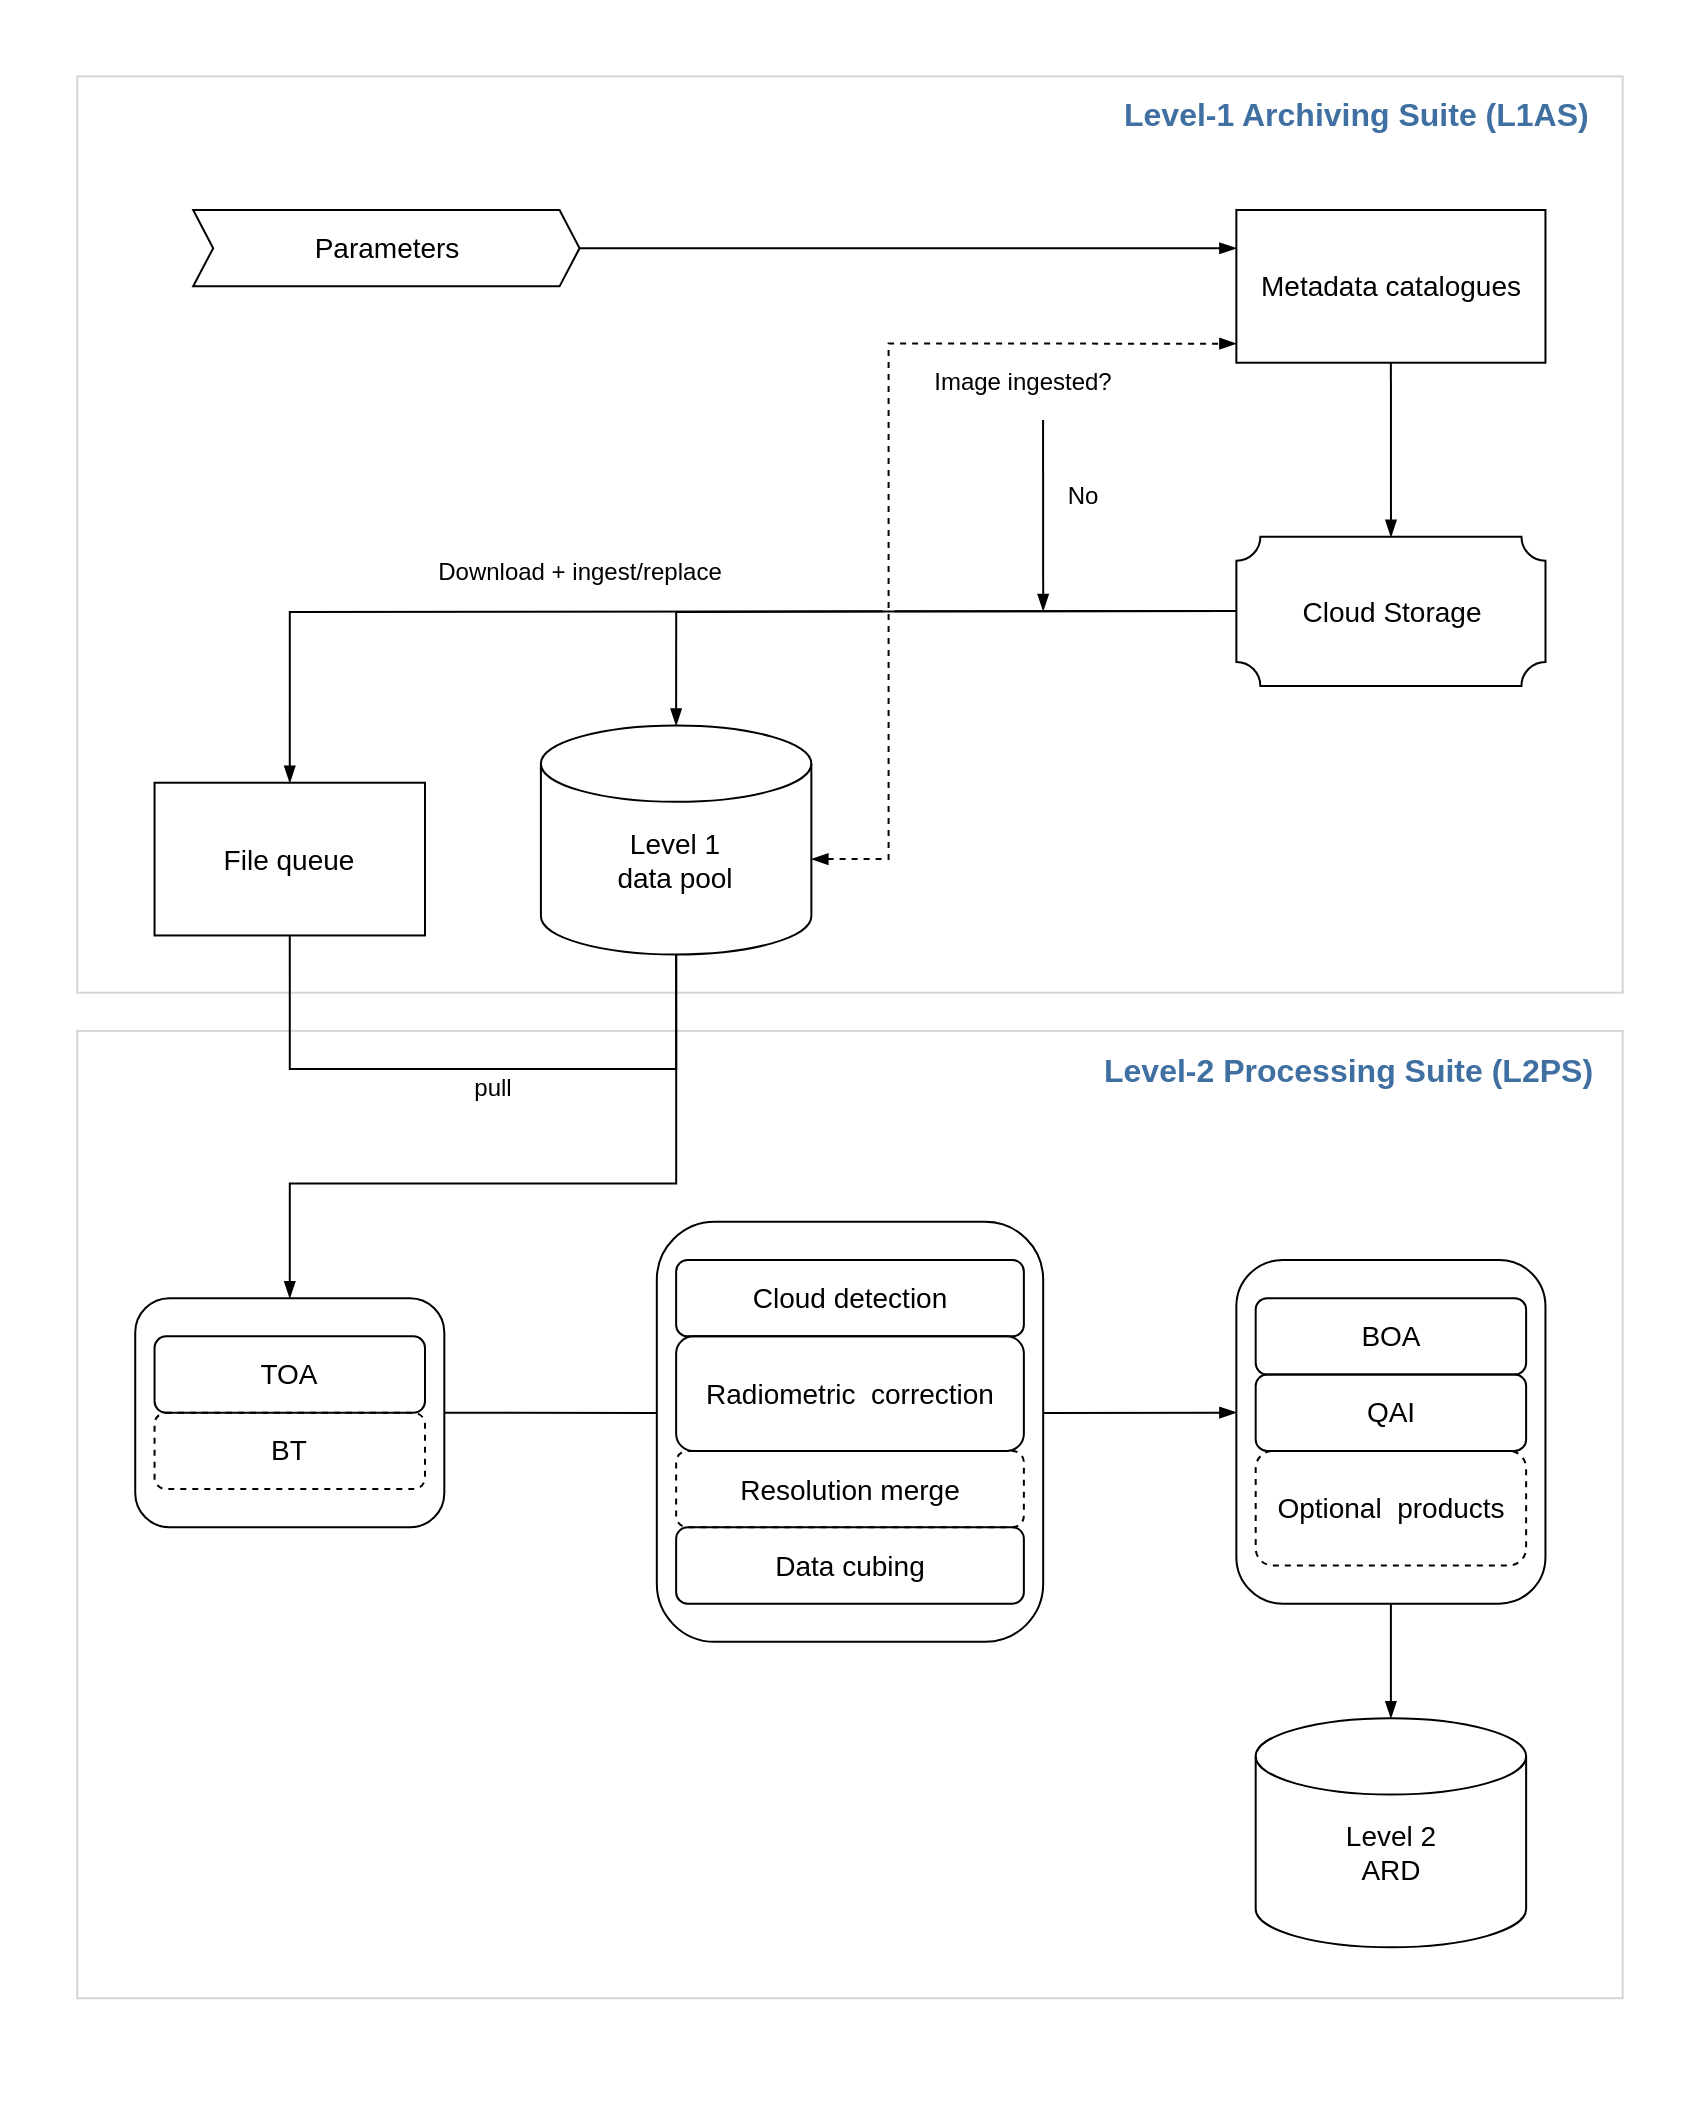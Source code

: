 <mxfile version="14.5.1" type="device"><diagram id="rmyPew23WOvFFHAFt1sf" name="Page-1"><mxGraphModel dx="2374" dy="1166" grid="1" gridSize="10" guides="1" tooltips="1" connect="1" arrows="1" fold="1" page="1" pageScale="1" pageWidth="850" pageHeight="1100" math="0" shadow="0"><root><mxCell id="0"/><mxCell id="1" parent="0"/><mxCell id="0ZRtjqc5u3yz2Xx5zH93-1" value="" style="group" parent="1" vertex="1" connectable="0"><mxGeometry x="140" y="80" width="850" height="1050" as="geometry"/></mxCell><mxCell id="renW0KPL-82yQJ50f4By-45" value="" style="rounded=0;whiteSpace=wrap;html=1;fillColor=#ffffff;strokeColor=none;" parent="0ZRtjqc5u3yz2Xx5zH93-1" vertex="1"><mxGeometry width="850" height="1028.944" as="geometry"/></mxCell><mxCell id="renW0KPL-82yQJ50f4By-15" value="" style="rounded=0;whiteSpace=wrap;html=1;fontColor=#333333;opacity=25;fillColor=none;strokeColor=#575757;" parent="0ZRtjqc5u3yz2Xx5zH93-1" vertex="1"><mxGeometry x="38.638" y="515.456" width="772.725" height="483.663" as="geometry"/></mxCell><mxCell id="renW0KPL-82yQJ50f4By-36" value="" style="rounded=1;whiteSpace=wrap;html=1;" parent="0ZRtjqc5u3yz2Xx5zH93-1" vertex="1"><mxGeometry x="618.182" y="630.0" width="154.545" height="171.818" as="geometry"/></mxCell><mxCell id="renW0KPL-82yQJ50f4By-40" value="" style="rounded=1;whiteSpace=wrap;html=1;" parent="0ZRtjqc5u3yz2Xx5zH93-1" vertex="1"><mxGeometry x="328.409" y="610.909" width="193.182" height="210.0" as="geometry"/></mxCell><mxCell id="renW0KPL-82yQJ50f4By-41" value="" style="rounded=1;whiteSpace=wrap;html=1;" parent="0ZRtjqc5u3yz2Xx5zH93-1" vertex="1"><mxGeometry x="67.614" y="649.091" width="154.545" height="114.545" as="geometry"/></mxCell><mxCell id="renW0KPL-82yQJ50f4By-14" value="" style="rounded=0;whiteSpace=wrap;html=1;fontColor=#333333;opacity=25;fillColor=none;strokeColor=#575757;" parent="0ZRtjqc5u3yz2Xx5zH93-1" vertex="1"><mxGeometry x="38.636" y="38.182" width="772.727" height="458.182" as="geometry"/></mxCell><mxCell id="bnw_IWHUXGcyaUQyViOL-9" value="" style="verticalLabelPosition=bottom;verticalAlign=top;html=1;shape=mxgraph.basic.plaque;dx=6;" parent="0ZRtjqc5u3yz2Xx5zH93-1" vertex="1"><mxGeometry x="618.189" y="268.42" width="154.551" height="74.561" as="geometry"/></mxCell><mxCell id="bnw_IWHUXGcyaUQyViOL-12" value="&lt;font style=&quot;font-size: 14px&quot;&gt;Parameters&lt;/font&gt;" style="html=1;shadow=0;dashed=0;align=center;verticalAlign=middle;shape=mxgraph.arrows2.arrow;dy=0;dx=10;notch=10;strokeColor=#000000;strokeWidth=1;" parent="0ZRtjqc5u3yz2Xx5zH93-1" vertex="1"><mxGeometry x="96.591" y="105.0" width="193.182" height="38.182" as="geometry"/></mxCell><mxCell id="renW0KPL-82yQJ50f4By-3" style="edgeStyle=orthogonalEdgeStyle;rounded=0;jumpStyle=gap;orthogonalLoop=1;jettySize=auto;html=1;startArrow=none;startFill=0;endArrow=blockThin;endFill=1;" parent="0ZRtjqc5u3yz2Xx5zH93-1" source="bnw_IWHUXGcyaUQyViOL-15" target="bnw_IWHUXGcyaUQyViOL-9" edge="1"><mxGeometry relative="1" as="geometry"/></mxCell><mxCell id="bnw_IWHUXGcyaUQyViOL-15" value="&lt;font style=&quot;font-size: 14px&quot;&gt;Metadata catalogues&lt;/font&gt;" style="rounded=0;whiteSpace=wrap;html=1;strokeColor=#000000;strokeWidth=1;" parent="0ZRtjqc5u3yz2Xx5zH93-1" vertex="1"><mxGeometry x="618.182" y="105.0" width="154.545" height="76.364" as="geometry"/></mxCell><mxCell id="renW0KPL-82yQJ50f4By-27" style="edgeStyle=orthogonalEdgeStyle;rounded=0;jumpStyle=gap;orthogonalLoop=1;jettySize=auto;html=1;entryX=0.5;entryY=0;entryDx=0;entryDy=0;startArrow=none;startFill=0;endArrow=blockThin;endFill=1;" parent="0ZRtjqc5u3yz2Xx5zH93-1" source="bnw_IWHUXGcyaUQyViOL-16" target="renW0KPL-82yQJ50f4By-41" edge="1"><mxGeometry relative="1" as="geometry"><Array as="points"><mxPoint x="338.068" y="591.818"/><mxPoint x="144.886" y="591.818"/></Array></mxGeometry></mxCell><mxCell id="bnw_IWHUXGcyaUQyViOL-16" value="" style="strokeWidth=1;html=1;shape=mxgraph.flowchart.database;whiteSpace=wrap;" parent="0ZRtjqc5u3yz2Xx5zH93-1" vertex="1"><mxGeometry x="270.455" y="362.727" width="135.227" height="114.545" as="geometry"/></mxCell><mxCell id="renW0KPL-82yQJ50f4By-26" style="edgeStyle=orthogonalEdgeStyle;rounded=0;jumpStyle=gap;orthogonalLoop=1;jettySize=auto;html=1;entryX=0.5;entryY=1;entryDx=0;entryDy=0;entryPerimeter=0;startArrow=none;startFill=0;endArrow=none;endFill=0;exitX=0.5;exitY=1;exitDx=0;exitDy=0;" parent="0ZRtjqc5u3yz2Xx5zH93-1" source="bnw_IWHUXGcyaUQyViOL-17" target="bnw_IWHUXGcyaUQyViOL-16" edge="1"><mxGeometry relative="1" as="geometry"><Array as="points"><mxPoint x="144.886" y="534.545"/><mxPoint x="338.068" y="534.545"/></Array></mxGeometry></mxCell><mxCell id="bnw_IWHUXGcyaUQyViOL-17" value="&lt;font style=&quot;font-size: 14px&quot;&gt;File queue&lt;/font&gt;" style="rounded=0;whiteSpace=wrap;html=1;strokeColor=#000000;strokeWidth=1;" parent="0ZRtjqc5u3yz2Xx5zH93-1" vertex="1"><mxGeometry x="77.273" y="391.364" width="135.227" height="76.364" as="geometry"/></mxCell><mxCell id="renW0KPL-82yQJ50f4By-4" style="edgeStyle=orthogonalEdgeStyle;rounded=0;jumpStyle=gap;orthogonalLoop=1;jettySize=auto;html=1;entryX=0;entryY=0.875;entryDx=0;entryDy=0;entryPerimeter=0;startArrow=blockThin;startFill=1;endArrow=blockThin;endFill=1;dashed=1;" parent="0ZRtjqc5u3yz2Xx5zH93-1" source="renW0KPL-82yQJ50f4By-1" target="bnw_IWHUXGcyaUQyViOL-15" edge="1"><mxGeometry relative="1" as="geometry"><Array as="points"><mxPoint x="444.318" y="429.545"/><mxPoint x="444.318" y="171.818"/></Array></mxGeometry></mxCell><mxCell id="renW0KPL-82yQJ50f4By-1" value="&lt;font style=&quot;font-size: 14px&quot;&gt;Level 1&lt;br&gt;data pool&lt;/font&gt;" style="text;html=1;strokeColor=none;fillColor=none;align=center;verticalAlign=middle;whiteSpace=wrap;rounded=0;" parent="0ZRtjqc5u3yz2Xx5zH93-1" vertex="1"><mxGeometry x="270.455" y="400.909" width="135.227" height="57.273" as="geometry"/></mxCell><mxCell id="renW0KPL-82yQJ50f4By-6" style="edgeStyle=orthogonalEdgeStyle;rounded=0;jumpStyle=none;orthogonalLoop=1;jettySize=auto;html=1;entryX=0.5;entryY=0;entryDx=0;entryDy=0;entryPerimeter=0;startArrow=none;startFill=0;endArrow=blockThin;endFill=1;" parent="0ZRtjqc5u3yz2Xx5zH93-1" target="bnw_IWHUXGcyaUQyViOL-16" edge="1"><mxGeometry relative="1" as="geometry"><mxPoint x="618.182" y="305.455" as="sourcePoint"/></mxGeometry></mxCell><mxCell id="renW0KPL-82yQJ50f4By-7" style="edgeStyle=orthogonalEdgeStyle;rounded=0;jumpStyle=gap;orthogonalLoop=1;jettySize=auto;html=1;startArrow=none;startFill=0;endArrow=blockThin;endFill=1;entryX=0.5;entryY=0;entryDx=0;entryDy=0;" parent="0ZRtjqc5u3yz2Xx5zH93-1" target="bnw_IWHUXGcyaUQyViOL-17" edge="1"><mxGeometry relative="1" as="geometry"><mxPoint x="135.227" y="381.818" as="targetPoint"/><mxPoint x="618.182" y="305.455" as="sourcePoint"/></mxGeometry></mxCell><mxCell id="renW0KPL-82yQJ50f4By-5" value="&lt;font style=&quot;font-size: 14px&quot;&gt;Cloud Storage&lt;/font&gt;" style="text;html=1;strokeColor=none;fillColor=none;align=center;verticalAlign=middle;whiteSpace=wrap;rounded=0;" parent="0ZRtjqc5u3yz2Xx5zH93-1" vertex="1"><mxGeometry x="637.5" y="268.42" width="115.913" height="74.561" as="geometry"/></mxCell><mxCell id="renW0KPL-82yQJ50f4By-8" value="&lt;font style=&quot;font-size: 12px&quot;&gt;Image ingested?&lt;/font&gt;" style="text;html=1;strokeColor=none;fillColor=none;align=center;verticalAlign=middle;whiteSpace=wrap;rounded=0;" parent="0ZRtjqc5u3yz2Xx5zH93-1" vertex="1"><mxGeometry x="444.318" y="171.818" width="135.227" height="38.182" as="geometry"/></mxCell><mxCell id="renW0KPL-82yQJ50f4By-9" value="" style="endArrow=blockThin;html=1;exitX=0.571;exitY=1;exitDx=0;exitDy=0;exitPerimeter=0;endFill=1;" parent="0ZRtjqc5u3yz2Xx5zH93-1" source="renW0KPL-82yQJ50f4By-8" edge="1"><mxGeometry width="50" height="50" relative="1" as="geometry"><mxPoint x="386.364" y="171.818" as="sourcePoint"/><mxPoint x="521.591" y="305.455" as="targetPoint"/></mxGeometry></mxCell><mxCell id="renW0KPL-82yQJ50f4By-10" value="&lt;font style=&quot;font-size: 12px&quot;&gt;No&lt;/font&gt;" style="text;html=1;strokeColor=none;fillColor=none;align=center;verticalAlign=middle;whiteSpace=wrap;rounded=0;" parent="0ZRtjqc5u3yz2Xx5zH93-1" vertex="1"><mxGeometry x="521.591" y="229.091" width="38.636" height="38.182" as="geometry"/></mxCell><mxCell id="renW0KPL-82yQJ50f4By-11" value="&lt;font style=&quot;font-size: 12px&quot;&gt;Download + ingest/replace&lt;/font&gt;" style="text;html=1;strokeColor=none;fillColor=none;align=center;verticalAlign=middle;whiteSpace=wrap;rounded=0;" parent="0ZRtjqc5u3yz2Xx5zH93-1" vertex="1"><mxGeometry x="154.545" y="267.273" width="270.455" height="38.182" as="geometry"/></mxCell><mxCell id="renW0KPL-82yQJ50f4By-17" value="&lt;b&gt;&lt;font color=&quot;#4070a1&quot; style=&quot;font-size: 16px&quot;&gt;Level-1 Archiving Suite (L1AS)&lt;/font&gt;&lt;/b&gt;" style="text;html=1;strokeColor=none;fillColor=none;align=left;verticalAlign=middle;whiteSpace=wrap;rounded=0;" parent="0ZRtjqc5u3yz2Xx5zH93-1" vertex="1"><mxGeometry x="560" y="38.18" width="251.36" height="38.18" as="geometry"/></mxCell><mxCell id="renW0KPL-82yQJ50f4By-18" value="&lt;b&gt;&lt;font color=&quot;#4070a1&quot; style=&quot;font-size: 16px&quot;&gt;Level-2 Processing Suite (L2PS)&lt;/font&gt;&lt;/b&gt;" style="text;html=1;strokeColor=none;fillColor=none;align=left;verticalAlign=middle;whiteSpace=wrap;rounded=0;" parent="0ZRtjqc5u3yz2Xx5zH93-1" vertex="1"><mxGeometry x="550" y="515.45" width="261.36" height="38.18" as="geometry"/></mxCell><mxCell id="renW0KPL-82yQJ50f4By-19" value="&lt;font style=&quot;font-size: 14px&quot;&gt;TOA&lt;/font&gt;" style="rounded=1;whiteSpace=wrap;html=1;fillColor=none;" parent="0ZRtjqc5u3yz2Xx5zH93-1" vertex="1"><mxGeometry x="77.273" y="668.182" width="135.227" height="38.182" as="geometry"/></mxCell><mxCell id="renW0KPL-82yQJ50f4By-20" value="&lt;font style=&quot;font-size: 14px&quot;&gt;BT&lt;/font&gt;" style="rounded=1;whiteSpace=wrap;html=1;fillColor=none;dashed=1;" parent="0ZRtjqc5u3yz2Xx5zH93-1" vertex="1"><mxGeometry x="77.273" y="706.364" width="135.227" height="38.182" as="geometry"/></mxCell><mxCell id="renW0KPL-82yQJ50f4By-22" value="&lt;font style=&quot;font-size: 14px&quot;&gt;Cloud detection&lt;/font&gt;" style="rounded=1;whiteSpace=wrap;html=1;fillColor=none;" parent="0ZRtjqc5u3yz2Xx5zH93-1" vertex="1"><mxGeometry x="338.068" y="630.0" width="173.864" height="38.182" as="geometry"/></mxCell><mxCell id="renW0KPL-82yQJ50f4By-23" value="&lt;font style=&quot;font-size: 14px&quot;&gt;Resolution merge&lt;/font&gt;" style="rounded=1;whiteSpace=wrap;html=1;fillColor=none;dashed=1;" parent="0ZRtjqc5u3yz2Xx5zH93-1" vertex="1"><mxGeometry x="338.068" y="725.455" width="173.864" height="38.182" as="geometry"/></mxCell><mxCell id="renW0KPL-82yQJ50f4By-24" value="&lt;font style=&quot;font-size: 14px&quot;&gt;Radiometric&amp;nbsp; correction&lt;/font&gt;" style="rounded=1;whiteSpace=wrap;html=1;fillColor=none;" parent="0ZRtjqc5u3yz2Xx5zH93-1" vertex="1"><mxGeometry x="338.068" y="668.182" width="173.864" height="57.273" as="geometry"/></mxCell><mxCell id="renW0KPL-82yQJ50f4By-25" value="&lt;font style=&quot;font-size: 14px&quot;&gt;Data cubing&lt;/font&gt;" style="rounded=1;whiteSpace=wrap;html=1;fillColor=none;" parent="0ZRtjqc5u3yz2Xx5zH93-1" vertex="1"><mxGeometry x="338.068" y="763.636" width="173.864" height="38.182" as="geometry"/></mxCell><mxCell id="renW0KPL-82yQJ50f4By-28" value="&lt;font style=&quot;font-size: 12px&quot;&gt;pull&lt;/font&gt;" style="text;html=1;strokeColor=none;fillColor=none;align=center;verticalAlign=middle;whiteSpace=wrap;rounded=0;" parent="0ZRtjqc5u3yz2Xx5zH93-1" vertex="1"><mxGeometry x="202.841" y="534.545" width="86.932" height="19.091" as="geometry"/></mxCell><mxCell id="renW0KPL-82yQJ50f4By-29" value="&lt;font style=&quot;font-size: 14px&quot;&gt;BOA&lt;/font&gt;" style="rounded=1;whiteSpace=wrap;html=1;fillColor=none;" parent="0ZRtjqc5u3yz2Xx5zH93-1" vertex="1"><mxGeometry x="627.841" y="649.091" width="135.227" height="38.182" as="geometry"/></mxCell><mxCell id="renW0KPL-82yQJ50f4By-31" value="&lt;font style=&quot;font-size: 14px&quot;&gt;QAI&lt;/font&gt;" style="rounded=1;whiteSpace=wrap;html=1;fillColor=none;" parent="0ZRtjqc5u3yz2Xx5zH93-1" vertex="1"><mxGeometry x="627.841" y="687.273" width="135.227" height="38.182" as="geometry"/></mxCell><mxCell id="renW0KPL-82yQJ50f4By-32" value="&lt;font style=&quot;font-size: 14px&quot;&gt;Optional&amp;nbsp; products&lt;/font&gt;" style="rounded=1;whiteSpace=wrap;html=1;fillColor=none;dashed=1;" parent="0ZRtjqc5u3yz2Xx5zH93-1" vertex="1"><mxGeometry x="627.841" y="725.455" width="135.227" height="57.273" as="geometry"/></mxCell><mxCell id="renW0KPL-82yQJ50f4By-33" value="" style="strokeWidth=1;html=1;shape=mxgraph.flowchart.database;whiteSpace=wrap;" parent="0ZRtjqc5u3yz2Xx5zH93-1" vertex="1"><mxGeometry x="627.841" y="859.091" width="135.227" height="114.545" as="geometry"/></mxCell><mxCell id="renW0KPL-82yQJ50f4By-34" value="&lt;font style=&quot;font-size: 14px&quot;&gt;Level 2&lt;br&gt;ARD&lt;br&gt;&lt;/font&gt;" style="text;html=1;strokeColor=none;fillColor=none;align=center;verticalAlign=middle;whiteSpace=wrap;rounded=0;" parent="0ZRtjqc5u3yz2Xx5zH93-1" vertex="1"><mxGeometry x="627.841" y="897.273" width="135.227" height="57.273" as="geometry"/></mxCell><mxCell id="renW0KPL-82yQJ50f4By-37" style="edgeStyle=orthogonalEdgeStyle;rounded=0;jumpStyle=gap;orthogonalLoop=1;jettySize=auto;html=1;entryX=0.5;entryY=0;entryDx=0;entryDy=0;entryPerimeter=0;startArrow=none;startFill=0;endArrow=blockThin;endFill=1;" parent="0ZRtjqc5u3yz2Xx5zH93-1" source="renW0KPL-82yQJ50f4By-36" target="renW0KPL-82yQJ50f4By-33" edge="1"><mxGeometry relative="1" as="geometry"/></mxCell><mxCell id="renW0KPL-82yQJ50f4By-43" style="edgeStyle=orthogonalEdgeStyle;rounded=0;jumpStyle=gap;orthogonalLoop=1;jettySize=auto;html=1;entryX=0;entryY=0.444;entryDx=0;entryDy=0;startArrow=none;startFill=0;endArrow=blockThin;endFill=1;exitX=1.001;exitY=0.455;exitDx=0;exitDy=0;exitPerimeter=0;entryPerimeter=0;" parent="0ZRtjqc5u3yz2Xx5zH93-1" source="renW0KPL-82yQJ50f4By-40" target="renW0KPL-82yQJ50f4By-36" edge="1"><mxGeometry relative="1" as="geometry"><Array as="points"><mxPoint x="569.886" y="706.364"/><mxPoint x="618.182" y="706.364"/></Array></mxGeometry></mxCell><mxCell id="renW0KPL-82yQJ50f4By-2" style="edgeStyle=orthogonalEdgeStyle;rounded=0;jumpStyle=gap;orthogonalLoop=1;jettySize=auto;html=1;startArrow=none;startFill=0;endArrow=blockThin;endFill=1;" parent="0ZRtjqc5u3yz2Xx5zH93-1" source="bnw_IWHUXGcyaUQyViOL-12" target="bnw_IWHUXGcyaUQyViOL-15" edge="1"><mxGeometry relative="1" as="geometry"><Array as="points"><mxPoint x="540.909" y="124.091"/><mxPoint x="540.909" y="124.091"/></Array></mxGeometry></mxCell><mxCell id="renW0KPL-82yQJ50f4By-42" style="edgeStyle=orthogonalEdgeStyle;rounded=0;jumpStyle=gap;orthogonalLoop=1;jettySize=auto;html=1;entryX=-0.001;entryY=0.455;entryDx=0;entryDy=0;entryPerimeter=0;startArrow=none;startFill=0;endArrow=none;endFill=0;" parent="0ZRtjqc5u3yz2Xx5zH93-1" source="renW0KPL-82yQJ50f4By-41" target="renW0KPL-82yQJ50f4By-40" edge="1"><mxGeometry relative="1" as="geometry"/></mxCell></root></mxGraphModel></diagram></mxfile>